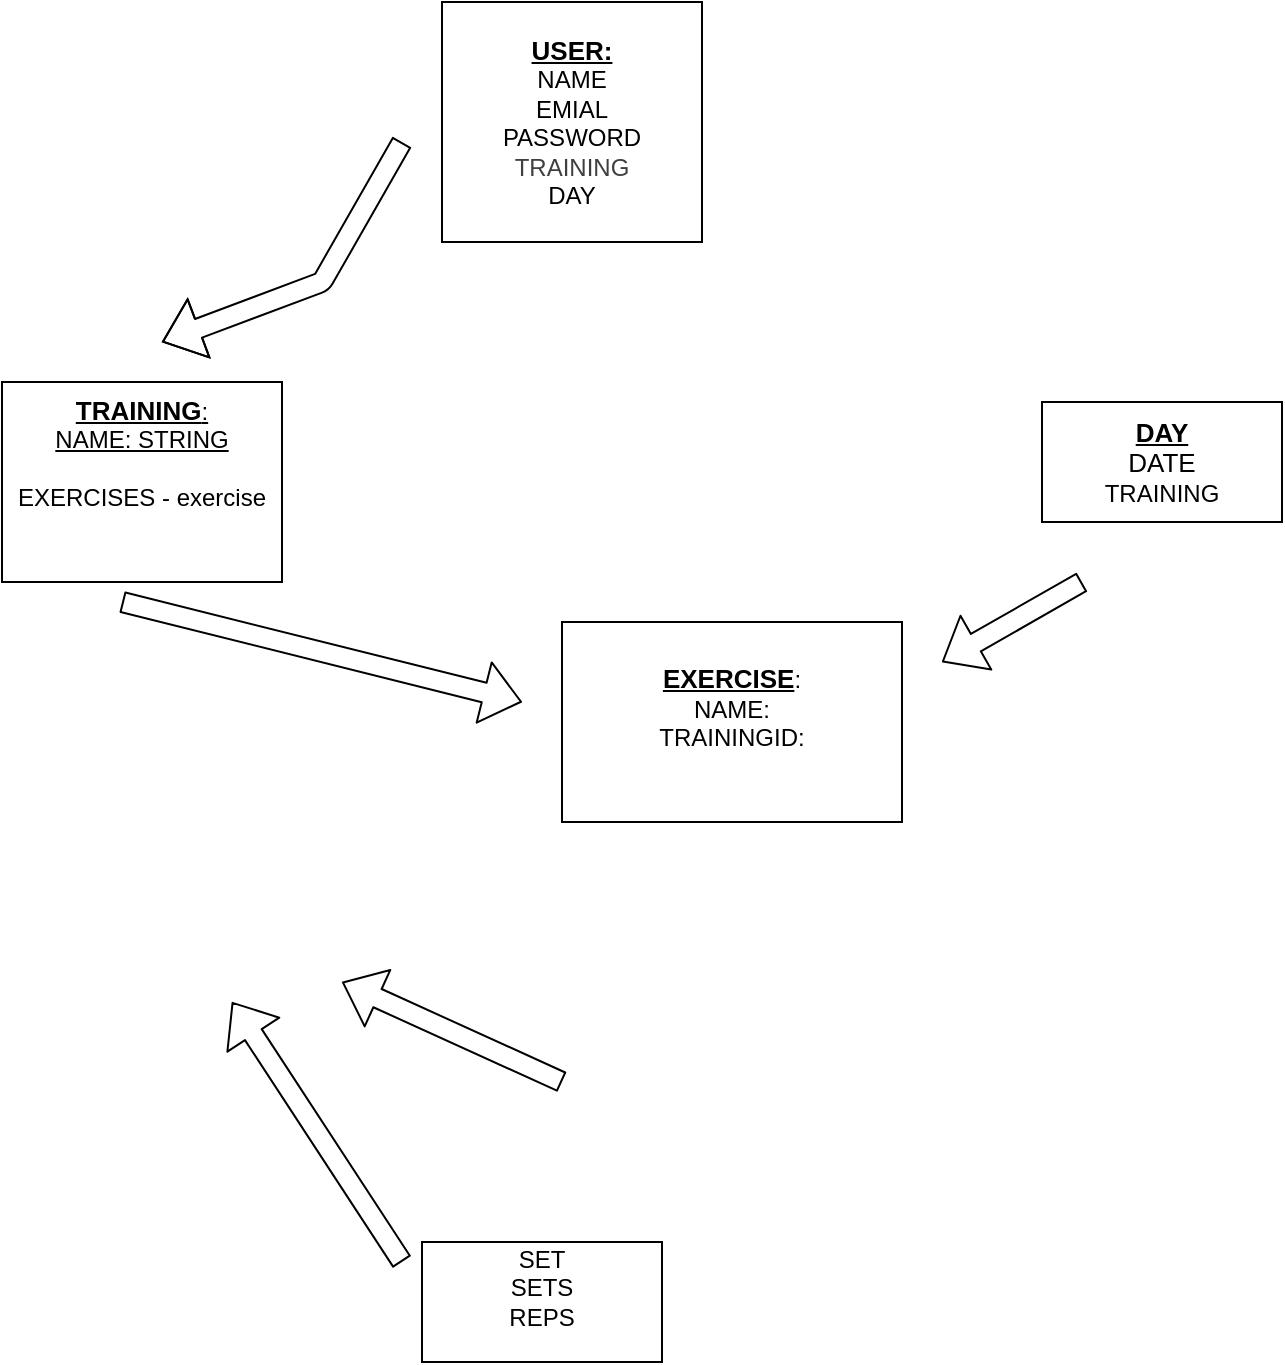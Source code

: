 <mxfile>
    <diagram id="vhW5LKsrxmCmwEbVGmDp" name="Page-1">
        <mxGraphModel dx="901" dy="726" grid="1" gridSize="10" guides="1" tooltips="1" connect="1" arrows="1" fold="1" page="1" pageScale="1" pageWidth="850" pageHeight="1100" math="0" shadow="0">
            <root>
                <mxCell id="0"/>
                <mxCell id="1" parent="0"/>
                <mxCell id="2" value="&lt;u&gt;&lt;b&gt;&lt;font style=&quot;font-size: 13px;&quot;&gt;TRAINING&lt;/font&gt;&lt;/b&gt;:&lt;/u&gt;&lt;div&gt;&lt;u&gt;NAME: STRING&lt;/u&gt;&lt;/div&gt;&lt;div&gt;&lt;u&gt;&lt;br&gt;&lt;/u&gt;&lt;div&gt;EXERCISES - exercise&lt;/div&gt;&lt;div&gt;&lt;br&gt;&lt;/div&gt;&lt;div&gt;&lt;br&gt;&lt;/div&gt;&lt;/div&gt;" style="rounded=0;whiteSpace=wrap;html=1;" parent="1" vertex="1">
                    <mxGeometry x="40" y="200" width="140" height="100" as="geometry"/>
                </mxCell>
                <mxCell id="3" value="&lt;b&gt;&lt;u&gt;&lt;font style=&quot;font-size: 13px;&quot;&gt;DAY&lt;/font&gt;&lt;/u&gt;&lt;/b&gt;&lt;div&gt;&lt;span style=&quot;font-size: 13px;&quot;&gt;DATE&lt;br&gt;&lt;/span&gt;&lt;div&gt;&lt;font&gt;TRAINING&lt;/font&gt;&lt;/div&gt;&lt;/div&gt;" style="rounded=0;whiteSpace=wrap;html=1;" parent="1" vertex="1">
                    <mxGeometry x="560" y="210" width="120" height="60" as="geometry"/>
                </mxCell>
                <mxCell id="4" value="&lt;font style=&quot;font-size: 13px;&quot;&gt;&lt;b&gt;&lt;u&gt;EXERCISE&lt;/u&gt;&lt;/b&gt;&lt;/font&gt;:&lt;div&gt;&lt;span style=&quot;background-color: transparent;&quot;&gt;NAME:&lt;/span&gt;&lt;/div&gt;&lt;div&gt;&lt;span style=&quot;background-color: transparent;&quot;&gt;TRAININGID:&lt;/span&gt;&lt;/div&gt;&lt;div&gt;&lt;span style=&quot;background-color: transparent;&quot;&gt;&lt;br&gt;&lt;/span&gt;&lt;/div&gt;" style="rounded=0;whiteSpace=wrap;html=1;" parent="1" vertex="1">
                    <mxGeometry x="320" y="320" width="170" height="100" as="geometry"/>
                </mxCell>
                <mxCell id="6" value="&lt;b&gt;&lt;u&gt;&lt;font style=&quot;font-size: 13px;&quot;&gt;USER:&lt;/font&gt;&lt;/u&gt;&lt;/b&gt;&lt;div&gt;NAME&lt;/div&gt;&lt;div&gt;EMIAL&lt;/div&gt;&lt;div&gt;PASSWORD&lt;/div&gt;&lt;div&gt;&lt;span style=&quot;color: rgb(63, 63, 63);&quot;&gt;TRAINING&lt;/span&gt;&lt;/div&gt;&lt;div&gt;DAY&lt;/div&gt;" style="rounded=0;whiteSpace=wrap;html=1;" parent="1" vertex="1">
                    <mxGeometry x="260" y="10" width="130" height="120" as="geometry"/>
                </mxCell>
                <mxCell id="7" value="" style="shape=flexArrow;endArrow=classic;html=1;" edge="1" parent="1">
                    <mxGeometry width="50" height="50" relative="1" as="geometry">
                        <mxPoint x="240" y="80" as="sourcePoint"/>
                        <mxPoint x="120" y="180" as="targetPoint"/>
                        <Array as="points">
                            <mxPoint x="200" y="150"/>
                        </Array>
                    </mxGeometry>
                </mxCell>
                <mxCell id="9" value="" style="shape=flexArrow;endArrow=classic;html=1;" edge="1" parent="1">
                    <mxGeometry width="50" height="50" relative="1" as="geometry">
                        <mxPoint x="100" y="310" as="sourcePoint"/>
                        <mxPoint x="300" y="360" as="targetPoint"/>
                    </mxGeometry>
                </mxCell>
                <mxCell id="11" value="" style="shape=flexArrow;endArrow=classic;html=1;" edge="1" parent="1">
                    <mxGeometry width="50" height="50" relative="1" as="geometry">
                        <mxPoint x="580" y="300" as="sourcePoint"/>
                        <mxPoint x="510" y="340" as="targetPoint"/>
                    </mxGeometry>
                </mxCell>
                <mxCell id="12" value="" style="shape=flexArrow;endArrow=classic;html=1;" edge="1" parent="1">
                    <mxGeometry width="50" height="50" relative="1" as="geometry">
                        <mxPoint x="320" y="550" as="sourcePoint"/>
                        <mxPoint x="210" y="500" as="targetPoint"/>
                    </mxGeometry>
                </mxCell>
                <mxCell id="13" value="" style="shape=flexArrow;endArrow=classic;html=1;" edge="1" parent="1">
                    <mxGeometry width="50" height="50" relative="1" as="geometry">
                        <mxPoint x="240" y="640" as="sourcePoint"/>
                        <mxPoint x="155" y="510" as="targetPoint"/>
                    </mxGeometry>
                </mxCell>
                <mxCell id="14" value="SET&lt;div&gt;&lt;font color=&quot;#000000&quot;&gt;SETS&lt;br&gt;&lt;/font&gt;&lt;div&gt;REPS&lt;/div&gt;&lt;div&gt;&lt;br&gt;&lt;/div&gt;&lt;/div&gt;" style="rounded=0;whiteSpace=wrap;html=1;" vertex="1" parent="1">
                    <mxGeometry x="250" y="630" width="120" height="60" as="geometry"/>
                </mxCell>
            </root>
        </mxGraphModel>
    </diagram>
</mxfile>